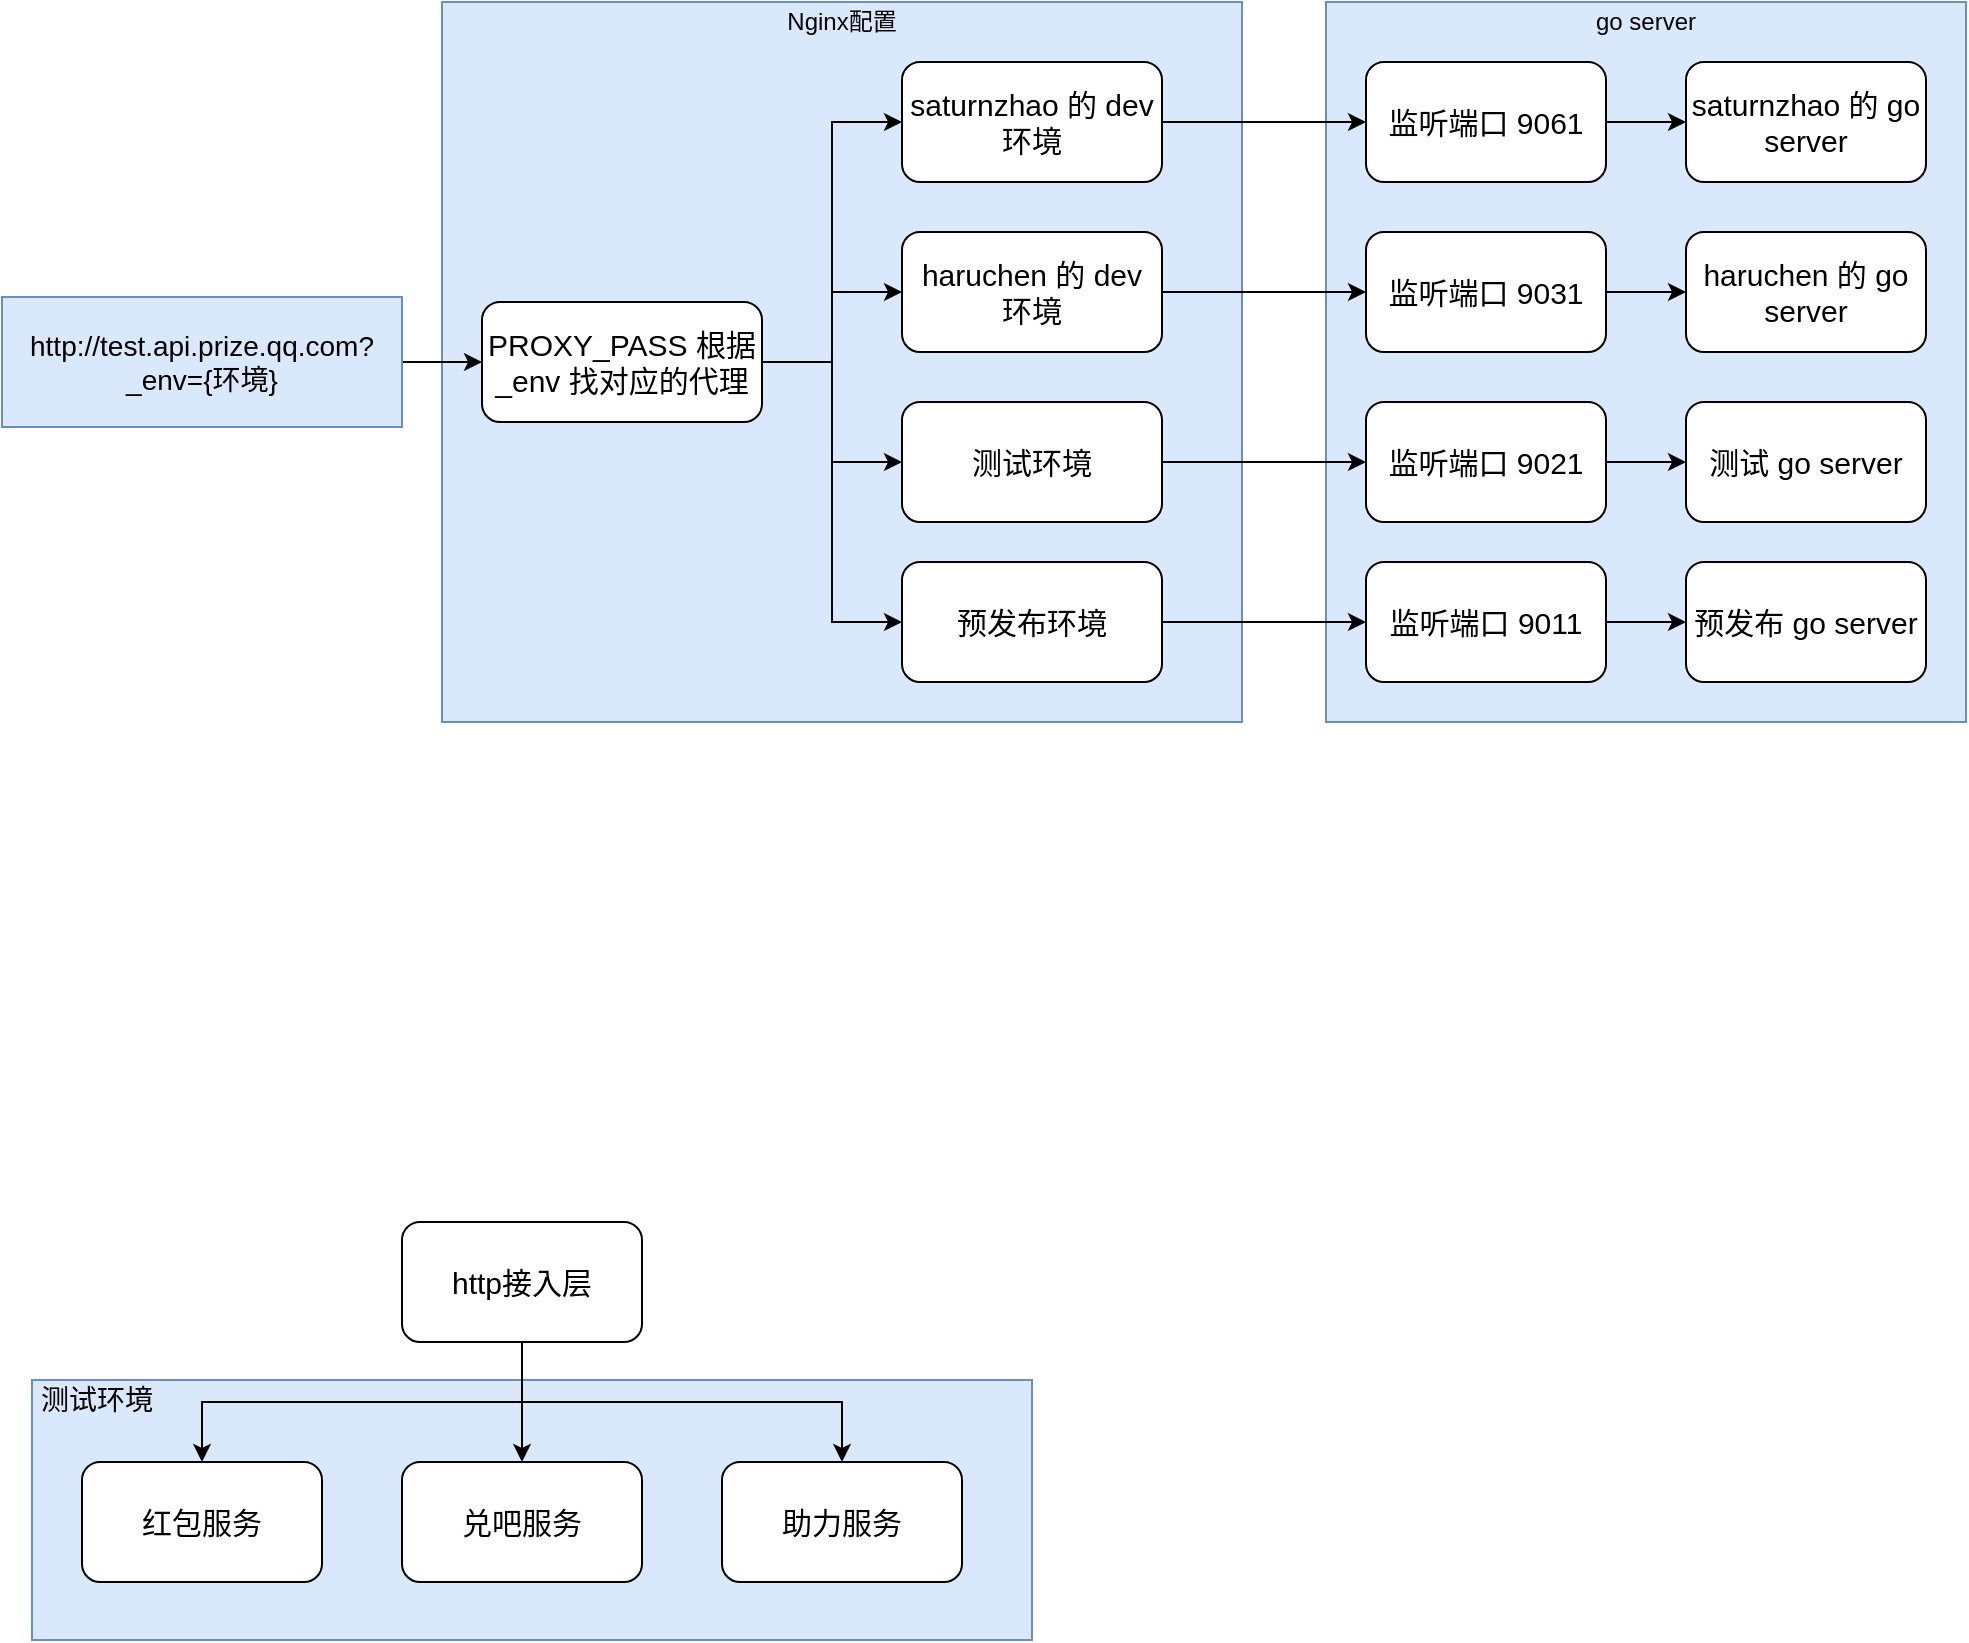 <mxfile pages="1" version="11.2.4" type="github"><diagram id="vPB6EYOXQrZicDR8X89C" name="Page-1"><mxGraphModel dx="1407" dy="872" grid="1" gridSize="10" guides="1" tooltips="1" connect="1" arrows="1" fold="1" page="1" pageScale="1" pageWidth="3300" pageHeight="4681" math="0" shadow="0"><root><mxCell id="0"/><mxCell id="1" parent="0"/><mxCell id="QlsGLfym_8ek9pvf2kBW-46" value="" style="rounded=0;whiteSpace=wrap;html=1;fontSize=14;fillColor=#dae8fc;strokeColor=#6c8ebf;" vertex="1" parent="1"><mxGeometry x="155" y="819" width="500" height="130" as="geometry"/></mxCell><mxCell id="QlsGLfym_8ek9pvf2kBW-19" value="" style="rounded=0;whiteSpace=wrap;html=1;fillColor=#dae8fc;strokeColor=#6c8ebf;fontSize=12;" vertex="1" parent="1"><mxGeometry x="802" y="130" width="320" height="360" as="geometry"/></mxCell><mxCell id="QlsGLfym_8ek9pvf2kBW-7" value="" style="rounded=0;whiteSpace=wrap;html=1;fillColor=#dae8fc;strokeColor=#6c8ebf;fontSize=12;" vertex="1" parent="1"><mxGeometry x="360" y="130" width="400" height="360" as="geometry"/></mxCell><mxCell id="QlsGLfym_8ek9pvf2kBW-5" value="" style="edgeStyle=orthogonalEdgeStyle;rounded=0;orthogonalLoop=1;jettySize=auto;html=1;entryX=0;entryY=0.5;entryDx=0;entryDy=0;fontSize=12;" edge="1" parent="1" source="QlsGLfym_8ek9pvf2kBW-1" target="QlsGLfym_8ek9pvf2kBW-9"><mxGeometry relative="1" as="geometry"><mxPoint x="360" y="320" as="targetPoint"/></mxGeometry></mxCell><mxCell id="QlsGLfym_8ek9pvf2kBW-1" value="http://test.api.prize.qq.com?_env={环境}" style="rounded=0;whiteSpace=wrap;html=1;fillColor=#dae8fc;strokeColor=#6c8ebf;fontSize=14;" vertex="1" parent="1"><mxGeometry x="140" y="277.5" width="200" height="65" as="geometry"/></mxCell><mxCell id="QlsGLfym_8ek9pvf2kBW-8" value="Nginx配置" style="text;html=1;strokeColor=none;fillColor=none;align=center;verticalAlign=middle;whiteSpace=wrap;rounded=0;fontSize=12;" vertex="1" parent="1"><mxGeometry x="530" y="130" width="60" height="20" as="geometry"/></mxCell><mxCell id="QlsGLfym_8ek9pvf2kBW-15" style="edgeStyle=orthogonalEdgeStyle;rounded=0;orthogonalLoop=1;jettySize=auto;html=1;entryX=0;entryY=0.5;entryDx=0;entryDy=0;fontSize=12;" edge="1" parent="1" source="QlsGLfym_8ek9pvf2kBW-9" target="QlsGLfym_8ek9pvf2kBW-11"><mxGeometry relative="1" as="geometry"/></mxCell><mxCell id="QlsGLfym_8ek9pvf2kBW-16" style="edgeStyle=orthogonalEdgeStyle;rounded=0;orthogonalLoop=1;jettySize=auto;html=1;entryX=0;entryY=0.5;entryDx=0;entryDy=0;fontSize=12;" edge="1" parent="1" source="QlsGLfym_8ek9pvf2kBW-9" target="QlsGLfym_8ek9pvf2kBW-14"><mxGeometry relative="1" as="geometry"/></mxCell><mxCell id="QlsGLfym_8ek9pvf2kBW-17" style="edgeStyle=orthogonalEdgeStyle;rounded=0;orthogonalLoop=1;jettySize=auto;html=1;entryX=0;entryY=0.5;entryDx=0;entryDy=0;fontSize=12;" edge="1" parent="1" source="QlsGLfym_8ek9pvf2kBW-9" target="QlsGLfym_8ek9pvf2kBW-12"><mxGeometry relative="1" as="geometry"/></mxCell><mxCell id="QlsGLfym_8ek9pvf2kBW-18" style="edgeStyle=orthogonalEdgeStyle;rounded=0;orthogonalLoop=1;jettySize=auto;html=1;entryX=0;entryY=0.5;entryDx=0;entryDy=0;fontSize=12;" edge="1" parent="1" source="QlsGLfym_8ek9pvf2kBW-9" target="QlsGLfym_8ek9pvf2kBW-13"><mxGeometry relative="1" as="geometry"/></mxCell><mxCell id="QlsGLfym_8ek9pvf2kBW-9" value="PROXY_PASS 根据 _env 找对应的代理" style="rounded=1;whiteSpace=wrap;html=1;fontSize=15;" vertex="1" parent="1"><mxGeometry x="380" y="280" width="140" height="60" as="geometry"/></mxCell><mxCell id="QlsGLfym_8ek9pvf2kBW-30" style="edgeStyle=orthogonalEdgeStyle;rounded=0;orthogonalLoop=1;jettySize=auto;html=1;fontSize=12;" edge="1" parent="1" source="QlsGLfym_8ek9pvf2kBW-11" target="QlsGLfym_8ek9pvf2kBW-21"><mxGeometry relative="1" as="geometry"/></mxCell><mxCell id="QlsGLfym_8ek9pvf2kBW-11" value="saturnzhao 的 dev 环境" style="rounded=1;whiteSpace=wrap;html=1;fontSize=15;" vertex="1" parent="1"><mxGeometry x="590" y="160" width="130" height="60" as="geometry"/></mxCell><mxCell id="QlsGLfym_8ek9pvf2kBW-32" style="edgeStyle=orthogonalEdgeStyle;rounded=0;orthogonalLoop=1;jettySize=auto;html=1;fontSize=12;" edge="1" parent="1" source="QlsGLfym_8ek9pvf2kBW-12" target="QlsGLfym_8ek9pvf2kBW-23"><mxGeometry relative="1" as="geometry"/></mxCell><mxCell id="QlsGLfym_8ek9pvf2kBW-12" value="测试环境" style="rounded=1;whiteSpace=wrap;html=1;fontSize=15;" vertex="1" parent="1"><mxGeometry x="590" y="330" width="130" height="60" as="geometry"/></mxCell><mxCell id="QlsGLfym_8ek9pvf2kBW-33" style="edgeStyle=orthogonalEdgeStyle;rounded=0;orthogonalLoop=1;jettySize=auto;html=1;entryX=0;entryY=0.5;entryDx=0;entryDy=0;fontSize=12;" edge="1" parent="1" source="QlsGLfym_8ek9pvf2kBW-13" target="QlsGLfym_8ek9pvf2kBW-24"><mxGeometry relative="1" as="geometry"/></mxCell><mxCell id="QlsGLfym_8ek9pvf2kBW-13" value="预发布环境" style="rounded=1;whiteSpace=wrap;html=1;fontSize=15;" vertex="1" parent="1"><mxGeometry x="590" y="410" width="130" height="60" as="geometry"/></mxCell><mxCell id="QlsGLfym_8ek9pvf2kBW-31" style="edgeStyle=orthogonalEdgeStyle;rounded=0;orthogonalLoop=1;jettySize=auto;html=1;entryX=0;entryY=0.5;entryDx=0;entryDy=0;fontSize=12;" edge="1" parent="1" source="QlsGLfym_8ek9pvf2kBW-14" target="QlsGLfym_8ek9pvf2kBW-22"><mxGeometry relative="1" as="geometry"/></mxCell><mxCell id="QlsGLfym_8ek9pvf2kBW-14" value="haruchen 的 dev 环境" style="rounded=1;whiteSpace=wrap;html=1;fontSize=15;" vertex="1" parent="1"><mxGeometry x="590" y="245" width="130" height="60" as="geometry"/></mxCell><mxCell id="QlsGLfym_8ek9pvf2kBW-34" style="edgeStyle=orthogonalEdgeStyle;rounded=0;orthogonalLoop=1;jettySize=auto;html=1;entryX=0;entryY=0.5;entryDx=0;entryDy=0;fontSize=12;" edge="1" parent="1" source="QlsGLfym_8ek9pvf2kBW-21" target="QlsGLfym_8ek9pvf2kBW-25"><mxGeometry relative="1" as="geometry"/></mxCell><mxCell id="QlsGLfym_8ek9pvf2kBW-21" value="监听端口 9061" style="rounded=1;whiteSpace=wrap;html=1;fontSize=15;" vertex="1" parent="1"><mxGeometry x="822" y="160" width="120" height="60" as="geometry"/></mxCell><mxCell id="QlsGLfym_8ek9pvf2kBW-35" style="edgeStyle=orthogonalEdgeStyle;rounded=0;orthogonalLoop=1;jettySize=auto;html=1;entryX=0;entryY=0.5;entryDx=0;entryDy=0;fontSize=12;" edge="1" parent="1" source="QlsGLfym_8ek9pvf2kBW-22" target="QlsGLfym_8ek9pvf2kBW-26"><mxGeometry relative="1" as="geometry"/></mxCell><mxCell id="QlsGLfym_8ek9pvf2kBW-22" value="监听端口 9031" style="rounded=1;whiteSpace=wrap;html=1;fontSize=15;" vertex="1" parent="1"><mxGeometry x="822" y="245" width="120" height="60" as="geometry"/></mxCell><mxCell id="QlsGLfym_8ek9pvf2kBW-36" style="edgeStyle=orthogonalEdgeStyle;rounded=0;orthogonalLoop=1;jettySize=auto;html=1;entryX=0;entryY=0.5;entryDx=0;entryDy=0;fontSize=12;" edge="1" parent="1" source="QlsGLfym_8ek9pvf2kBW-23" target="QlsGLfym_8ek9pvf2kBW-27"><mxGeometry relative="1" as="geometry"/></mxCell><mxCell id="QlsGLfym_8ek9pvf2kBW-23" value="监听端口 9021" style="rounded=1;whiteSpace=wrap;html=1;fontSize=15;" vertex="1" parent="1"><mxGeometry x="822" y="330" width="120" height="60" as="geometry"/></mxCell><mxCell id="QlsGLfym_8ek9pvf2kBW-37" style="edgeStyle=orthogonalEdgeStyle;rounded=0;orthogonalLoop=1;jettySize=auto;html=1;entryX=0;entryY=0.5;entryDx=0;entryDy=0;fontSize=12;" edge="1" parent="1" source="QlsGLfym_8ek9pvf2kBW-24" target="QlsGLfym_8ek9pvf2kBW-28"><mxGeometry relative="1" as="geometry"/></mxCell><mxCell id="QlsGLfym_8ek9pvf2kBW-24" value="监听端口 9011" style="rounded=1;whiteSpace=wrap;html=1;fontSize=15;" vertex="1" parent="1"><mxGeometry x="822" y="410" width="120" height="60" as="geometry"/></mxCell><mxCell id="QlsGLfym_8ek9pvf2kBW-25" value="saturnzhao 的 go server" style="rounded=1;whiteSpace=wrap;html=1;fontSize=15;" vertex="1" parent="1"><mxGeometry x="982" y="160" width="120" height="60" as="geometry"/></mxCell><mxCell id="QlsGLfym_8ek9pvf2kBW-26" value="haruchen 的 go server" style="rounded=1;whiteSpace=wrap;html=1;fontSize=15;" vertex="1" parent="1"><mxGeometry x="982" y="245" width="120" height="60" as="geometry"/></mxCell><mxCell id="QlsGLfym_8ek9pvf2kBW-27" value="测试 go server" style="rounded=1;whiteSpace=wrap;html=1;fontSize=15;" vertex="1" parent="1"><mxGeometry x="982" y="330" width="120" height="60" as="geometry"/></mxCell><mxCell id="QlsGLfym_8ek9pvf2kBW-28" value="预发布 go server" style="rounded=1;whiteSpace=wrap;html=1;fontSize=15;" vertex="1" parent="1"><mxGeometry x="982" y="410" width="120" height="60" as="geometry"/></mxCell><mxCell id="QlsGLfym_8ek9pvf2kBW-29" value="go server" style="text;html=1;strokeColor=none;fillColor=none;align=center;verticalAlign=middle;whiteSpace=wrap;rounded=0;fontSize=12;" vertex="1" parent="1"><mxGeometry x="922" y="130" width="80" height="20" as="geometry"/></mxCell><mxCell id="QlsGLfym_8ek9pvf2kBW-47" style="edgeStyle=orthogonalEdgeStyle;rounded=0;orthogonalLoop=1;jettySize=auto;html=1;entryX=0.5;entryY=0;entryDx=0;entryDy=0;fontSize=14;exitX=0.5;exitY=1;exitDx=0;exitDy=0;" edge="1" parent="1" source="QlsGLfym_8ek9pvf2kBW-42" target="QlsGLfym_8ek9pvf2kBW-43"><mxGeometry relative="1" as="geometry"/></mxCell><mxCell id="QlsGLfym_8ek9pvf2kBW-48" style="edgeStyle=orthogonalEdgeStyle;rounded=0;orthogonalLoop=1;jettySize=auto;html=1;entryX=0.5;entryY=0;entryDx=0;entryDy=0;fontSize=14;" edge="1" parent="1" source="QlsGLfym_8ek9pvf2kBW-42" target="QlsGLfym_8ek9pvf2kBW-44"><mxGeometry relative="1" as="geometry"/></mxCell><mxCell id="QlsGLfym_8ek9pvf2kBW-49" style="edgeStyle=orthogonalEdgeStyle;rounded=0;orthogonalLoop=1;jettySize=auto;html=1;entryX=0.5;entryY=0;entryDx=0;entryDy=0;fontSize=14;exitX=0.5;exitY=1;exitDx=0;exitDy=0;" edge="1" parent="1" source="QlsGLfym_8ek9pvf2kBW-42" target="QlsGLfym_8ek9pvf2kBW-45"><mxGeometry relative="1" as="geometry"/></mxCell><mxCell id="QlsGLfym_8ek9pvf2kBW-42" value="http接入层" style="rounded=1;whiteSpace=wrap;html=1;fontSize=15;" vertex="1" parent="1"><mxGeometry x="340" y="740" width="120" height="60" as="geometry"/></mxCell><mxCell id="QlsGLfym_8ek9pvf2kBW-43" value="红包服务" style="rounded=1;whiteSpace=wrap;html=1;fontSize=15;" vertex="1" parent="1"><mxGeometry x="180" y="860" width="120" height="60" as="geometry"/></mxCell><mxCell id="QlsGLfym_8ek9pvf2kBW-44" value="兑吧服务" style="rounded=1;whiteSpace=wrap;html=1;fontSize=15;" vertex="1" parent="1"><mxGeometry x="340" y="860" width="120" height="60" as="geometry"/></mxCell><mxCell id="QlsGLfym_8ek9pvf2kBW-45" value="助力服务" style="rounded=1;whiteSpace=wrap;html=1;fontSize=15;" vertex="1" parent="1"><mxGeometry x="500" y="860" width="120" height="60" as="geometry"/></mxCell><mxCell id="QlsGLfym_8ek9pvf2kBW-50" value="测试环境" style="text;html=1;strokeColor=none;fillColor=none;align=center;verticalAlign=middle;whiteSpace=wrap;rounded=0;fontSize=14;" vertex="1" parent="1"><mxGeometry x="155" y="819" width="65" height="20" as="geometry"/></mxCell></root></mxGraphModel></diagram></mxfile>